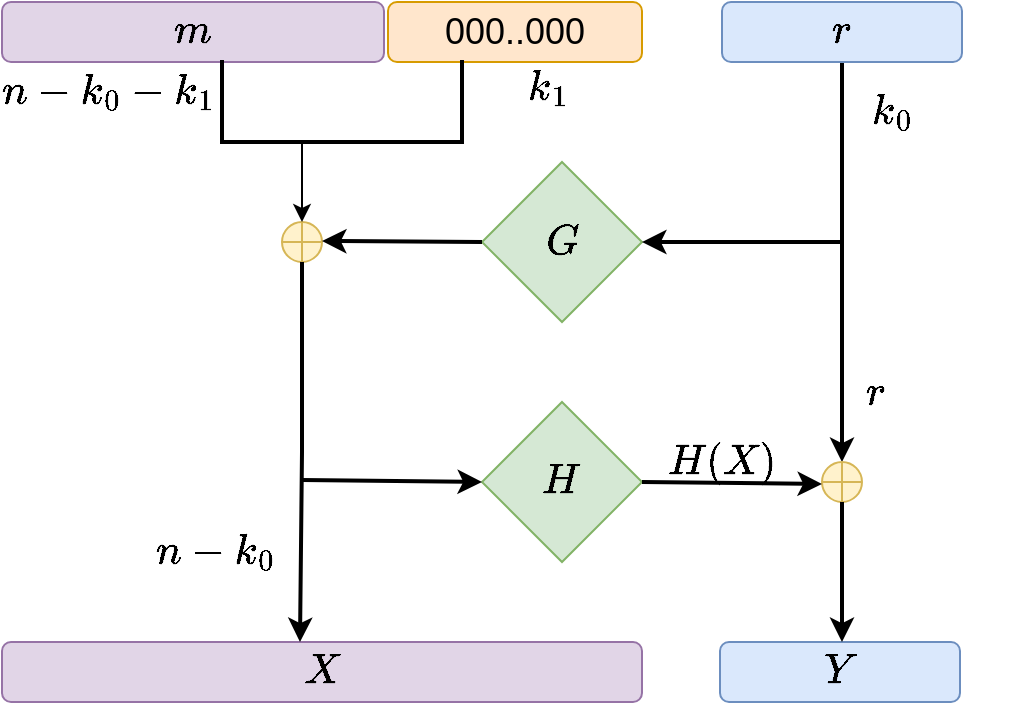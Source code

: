 <mxfile version="28.1.1">
  <diagram name="Page-1" id="3ycK_r2oNpsGJjltLsL_">
    <mxGraphModel dx="1426" dy="874" grid="1" gridSize="10" guides="1" tooltips="1" connect="1" arrows="1" fold="1" page="1" pageScale="1" pageWidth="827" pageHeight="1169" math="1" shadow="0">
      <root>
        <mxCell id="0" />
        <mxCell id="1" parent="0" />
        <mxCell id="BXDDLQ83dzlflyOV_idQ-2" value="&lt;font style=&quot;font-size: 18px;&quot;&gt;$$m$$&lt;/font&gt;" style="rounded=1;whiteSpace=wrap;html=1;fillColor=#e1d5e7;strokeColor=#9673a6;" vertex="1" parent="1">
          <mxGeometry x="120" y="600" width="191" height="30" as="geometry" />
        </mxCell>
        <mxCell id="BXDDLQ83dzlflyOV_idQ-3" value="&lt;font style=&quot;font-size: 18px;&quot;&gt;000..000&lt;/font&gt;" style="rounded=1;whiteSpace=wrap;html=1;fillColor=#ffe6cc;strokeColor=#d79b00;" vertex="1" parent="1">
          <mxGeometry x="313" y="600" width="127" height="30" as="geometry" />
        </mxCell>
        <mxCell id="BXDDLQ83dzlflyOV_idQ-11" style="edgeStyle=orthogonalEdgeStyle;rounded=0;orthogonalLoop=1;jettySize=auto;html=1;exitX=0.5;exitY=1;exitDx=0;exitDy=0;strokeWidth=2;" edge="1" parent="1" source="BXDDLQ83dzlflyOV_idQ-4" target="BXDDLQ83dzlflyOV_idQ-12">
          <mxGeometry relative="1" as="geometry">
            <mxPoint x="540" y="840" as="targetPoint" />
          </mxGeometry>
        </mxCell>
        <mxCell id="BXDDLQ83dzlflyOV_idQ-4" value="&lt;font style=&quot;font-size: 18px;&quot;&gt;&lt;b&gt;$$r$$&lt;/b&gt;&lt;/font&gt;" style="rounded=1;whiteSpace=wrap;html=1;fillColor=#dae8fc;strokeColor=#6c8ebf;" vertex="1" parent="1">
          <mxGeometry x="480" y="600" width="120" height="30" as="geometry" />
        </mxCell>
        <mxCell id="BXDDLQ83dzlflyOV_idQ-7" value="&lt;b&gt;&lt;font style=&quot;font-size: 18px;&quot;&gt;$$G$$&lt;/font&gt;&lt;/b&gt;" style="rhombus;whiteSpace=wrap;html=1;fillColor=#d5e8d4;strokeColor=#82b366;" vertex="1" parent="1">
          <mxGeometry x="360" y="680" width="80" height="80" as="geometry" />
        </mxCell>
        <mxCell id="BXDDLQ83dzlflyOV_idQ-8" value="&lt;font style=&quot;font-size: 18px;&quot;&gt;$$H$$&lt;/font&gt;" style="rhombus;whiteSpace=wrap;html=1;fillColor=#d5e8d4;strokeColor=#82b366;" vertex="1" parent="1">
          <mxGeometry x="360" y="800" width="80" height="80" as="geometry" />
        </mxCell>
        <mxCell id="BXDDLQ83dzlflyOV_idQ-9" value="&lt;font style=&quot;font-size: 18px;&quot;&gt;&lt;b&gt;$$X$$&lt;/b&gt;&lt;/font&gt;" style="rounded=1;whiteSpace=wrap;html=1;fillColor=#e1d5e7;strokeColor=#9673a6;" vertex="1" parent="1">
          <mxGeometry x="120" y="920" width="320" height="30" as="geometry" />
        </mxCell>
        <mxCell id="BXDDLQ83dzlflyOV_idQ-10" value="&lt;b&gt;&lt;font style=&quot;font-size: 18px;&quot;&gt;$$Y$$&lt;/font&gt;&lt;/b&gt;" style="rounded=1;whiteSpace=wrap;html=1;fillColor=#dae8fc;strokeColor=#6c8ebf;" vertex="1" parent="1">
          <mxGeometry x="479" y="920" width="120" height="30" as="geometry" />
        </mxCell>
        <mxCell id="BXDDLQ83dzlflyOV_idQ-12" value="" style="shape=orEllipse;perimeter=ellipsePerimeter;whiteSpace=wrap;html=1;backgroundOutline=1;fillColor=#fff2cc;strokeColor=#d6b656;" vertex="1" parent="1">
          <mxGeometry x="530" y="830" width="20" height="20" as="geometry" />
        </mxCell>
        <mxCell id="BXDDLQ83dzlflyOV_idQ-14" style="edgeStyle=orthogonalEdgeStyle;rounded=0;orthogonalLoop=1;jettySize=auto;html=1;strokeWidth=2;" edge="1" parent="1" source="BXDDLQ83dzlflyOV_idQ-12">
          <mxGeometry relative="1" as="geometry">
            <mxPoint x="540" y="920" as="targetPoint" />
          </mxGeometry>
        </mxCell>
        <mxCell id="BXDDLQ83dzlflyOV_idQ-15" value="" style="shape=orEllipse;perimeter=ellipsePerimeter;whiteSpace=wrap;html=1;backgroundOutline=1;fillColor=#fff2cc;strokeColor=#d6b656;" vertex="1" parent="1">
          <mxGeometry x="260" y="710" width="20" height="20" as="geometry" />
        </mxCell>
        <mxCell id="BXDDLQ83dzlflyOV_idQ-16" value="" style="endArrow=classic;html=1;rounded=0;entryX=0.5;entryY=0;entryDx=0;entryDy=0;" edge="1" parent="1" target="BXDDLQ83dzlflyOV_idQ-15">
          <mxGeometry width="50" height="50" relative="1" as="geometry">
            <mxPoint x="270" y="670" as="sourcePoint" />
            <mxPoint x="270" y="700" as="targetPoint" />
          </mxGeometry>
        </mxCell>
        <mxCell id="BXDDLQ83dzlflyOV_idQ-17" style="edgeStyle=orthogonalEdgeStyle;rounded=0;orthogonalLoop=1;jettySize=auto;html=1;strokeWidth=2;" edge="1" parent="1" source="BXDDLQ83dzlflyOV_idQ-15">
          <mxGeometry relative="1" as="geometry">
            <mxPoint x="269" y="920" as="targetPoint" />
          </mxGeometry>
        </mxCell>
        <mxCell id="BXDDLQ83dzlflyOV_idQ-18" value="&lt;font style=&quot;font-size: 18px;&quot;&gt;&lt;b&gt;$$n-k_0-k_1$$&lt;/b&gt;&lt;/font&gt;" style="text;html=1;align=center;verticalAlign=middle;whiteSpace=wrap;rounded=0;" vertex="1" parent="1">
          <mxGeometry x="143" y="630" width="60" height="30" as="geometry" />
        </mxCell>
        <mxCell id="BXDDLQ83dzlflyOV_idQ-19" value="&lt;font style=&quot;font-size: 18px;&quot;&gt;$$k_1$$&lt;/font&gt;" style="text;html=1;align=center;verticalAlign=middle;resizable=0;points=[];autosize=1;strokeColor=none;fillColor=none;" vertex="1" parent="1">
          <mxGeometry x="348" y="623" width="90" height="40" as="geometry" />
        </mxCell>
        <mxCell id="BXDDLQ83dzlflyOV_idQ-20" value="&lt;font style=&quot;font-size: 18px;&quot;&gt;$$k_0$$&lt;/font&gt;" style="text;html=1;align=center;verticalAlign=middle;resizable=0;points=[];autosize=1;strokeColor=none;fillColor=none;" vertex="1" parent="1">
          <mxGeometry x="520" y="635" width="90" height="40" as="geometry" />
        </mxCell>
        <mxCell id="BXDDLQ83dzlflyOV_idQ-22" value="" style="endArrow=classic;html=1;rounded=0;entryX=1;entryY=0.5;entryDx=0;entryDy=0;strokeWidth=2;" edge="1" parent="1" target="BXDDLQ83dzlflyOV_idQ-7">
          <mxGeometry width="50" height="50" relative="1" as="geometry">
            <mxPoint x="540" y="720" as="sourcePoint" />
            <mxPoint x="770" y="530" as="targetPoint" />
          </mxGeometry>
        </mxCell>
        <mxCell id="BXDDLQ83dzlflyOV_idQ-23" value="" style="endArrow=classic;html=1;rounded=0;entryX=1;entryY=0.5;entryDx=0;entryDy=0;strokeWidth=2;" edge="1" parent="1">
          <mxGeometry width="50" height="50" relative="1" as="geometry">
            <mxPoint x="360" y="720" as="sourcePoint" />
            <mxPoint x="280" y="719.5" as="targetPoint" />
          </mxGeometry>
        </mxCell>
        <mxCell id="BXDDLQ83dzlflyOV_idQ-24" value="" style="endArrow=classic;html=1;rounded=0;strokeWidth=2;" edge="1" parent="1">
          <mxGeometry width="50" height="50" relative="1" as="geometry">
            <mxPoint x="270" y="839" as="sourcePoint" />
            <mxPoint x="360" y="840" as="targetPoint" />
          </mxGeometry>
        </mxCell>
        <mxCell id="BXDDLQ83dzlflyOV_idQ-25" value="" style="endArrow=classic;html=1;rounded=0;strokeWidth=2;" edge="1" parent="1">
          <mxGeometry width="50" height="50" relative="1" as="geometry">
            <mxPoint x="440" y="840" as="sourcePoint" />
            <mxPoint x="530" y="841" as="targetPoint" />
          </mxGeometry>
        </mxCell>
        <mxCell id="BXDDLQ83dzlflyOV_idQ-28" value="&lt;span style=&quot;color: rgb(0, 0, 0); font-family: Helvetica; font-size: 18px; font-style: normal; font-variant-ligatures: normal; font-variant-caps: normal; font-weight: 400; letter-spacing: normal; orphans: 2; text-align: center; text-indent: 0px; text-transform: none; widows: 2; word-spacing: 0px; -webkit-text-stroke-width: 0px; white-space: normal; background-color: rgb(236, 236, 236); text-decoration-thickness: initial; text-decoration-style: initial; text-decoration-color: initial; float: none; display: inline !important;&quot;&gt;$$n-k_0$$&lt;/span&gt;" style="text;whiteSpace=wrap;html=1;" vertex="1" parent="1">
          <mxGeometry x="195" y="840" width="150" height="50" as="geometry" />
        </mxCell>
        <mxCell id="BXDDLQ83dzlflyOV_idQ-29" value="" style="shape=partialRectangle;whiteSpace=wrap;html=1;bottom=1;right=1;left=1;top=0;fillColor=none;routingCenterX=-0.5;strokeWidth=2;" vertex="1" parent="1">
          <mxGeometry x="230" y="630" width="120" height="40" as="geometry" />
        </mxCell>
        <mxCell id="BXDDLQ83dzlflyOV_idQ-30" value="&lt;b style=&quot;font-size: 18px; text-wrap-mode: wrap;&quot;&gt;$$H(X)$$&lt;/b&gt;" style="text;html=1;align=center;verticalAlign=middle;resizable=0;points=[];autosize=1;strokeColor=none;fillColor=none;" vertex="1" parent="1">
          <mxGeometry x="430" y="810" width="100" height="40" as="geometry" />
        </mxCell>
        <mxCell id="BXDDLQ83dzlflyOV_idQ-32" value="&lt;b style=&quot;forced-color-adjust: none; color: rgb(0, 0, 0); font-family: Helvetica; font-size: 18px; font-style: normal; font-variant-ligatures: normal; font-variant-caps: normal; letter-spacing: normal; orphans: 2; text-align: center; text-indent: 0px; text-transform: none; widows: 2; word-spacing: 0px; -webkit-text-stroke-width: 0px; white-space: normal; background-color: rgb(236, 236, 236); text-decoration-thickness: initial; text-decoration-style: initial; text-decoration-color: initial;&quot;&gt;$$r$$&lt;/b&gt;" style="text;whiteSpace=wrap;html=1;" vertex="1" parent="1">
          <mxGeometry x="550" y="760" width="80" height="50" as="geometry" />
        </mxCell>
      </root>
    </mxGraphModel>
  </diagram>
</mxfile>
